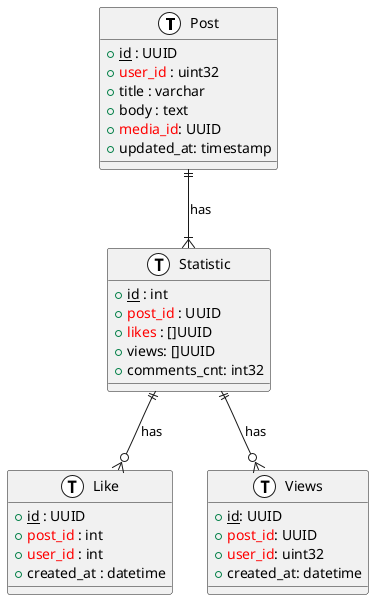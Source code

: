 @startuml
!define Table(name,desc) class name as "desc" << (T,white) >>
!define primary_key(x) <u>x</u>
!define foreign_key(x) <color:red>x</color>


Table(post, "Post") {
    +primary_key(id) : UUID
    +foreign_key(user_id) : uint32
    +title : varchar
    +body : text
    +foreign_key(media_id): UUID
    +updated_at: timestamp 
}

Table(statistic, "Statistic") {
    +primary_key(id) : int
    +foreign_key(post_id) : UUID
    +foreign_key(likes) : []UUID
    +views: []UUID
    +comments_cnt: int32
}

Table(like, "Like") {
    +primary_key(id) : UUID
    +foreign_key(post_id) : int
    +foreign_key(user_id) : int
    +created_at : datetime
}

Table(view, "Views") {
  +primary_key(id): UUID
  +foreign_key(post_id): UUID
  +foreign_key(user_id): uint32
  +created_at: datetime
}

post ||--|{ statistic : "has"
statistic ||--o{ like : "has"
statistic ||--o{ view: "has"



@enduml
